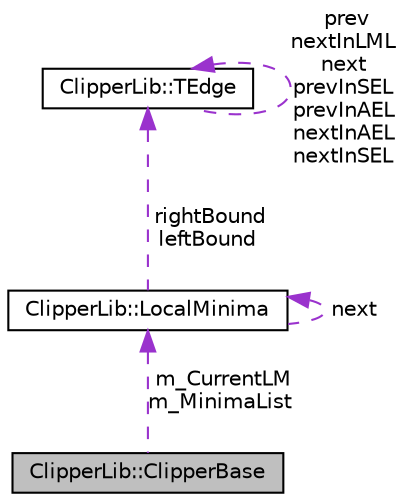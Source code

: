 digraph "ClipperLib::ClipperBase"
{
  edge [fontname="Helvetica",fontsize="10",labelfontname="Helvetica",labelfontsize="10"];
  node [fontname="Helvetica",fontsize="10",shape=record];
  Node1 [label="ClipperLib::ClipperBase",height=0.2,width=0.4,color="black", fillcolor="grey75", style="filled", fontcolor="black"];
  Node2 -> Node1 [dir="back",color="darkorchid3",fontsize="10",style="dashed",label=" m_CurrentLM\nm_MinimaList" ];
  Node2 [label="ClipperLib::LocalMinima",height=0.2,width=0.4,color="black", fillcolor="white", style="filled",URL="$struct_clipper_lib_1_1_local_minima.html"];
  Node2 -> Node2 [dir="back",color="darkorchid3",fontsize="10",style="dashed",label=" next" ];
  Node3 -> Node2 [dir="back",color="darkorchid3",fontsize="10",style="dashed",label=" rightBound\nleftBound" ];
  Node3 [label="ClipperLib::TEdge",height=0.2,width=0.4,color="black", fillcolor="white", style="filled",URL="$struct_clipper_lib_1_1_t_edge.html"];
  Node3 -> Node3 [dir="back",color="darkorchid3",fontsize="10",style="dashed",label=" prev\nnextInLML\nnext\nprevInSEL\nprevInAEL\nnextInAEL\nnextInSEL" ];
}
